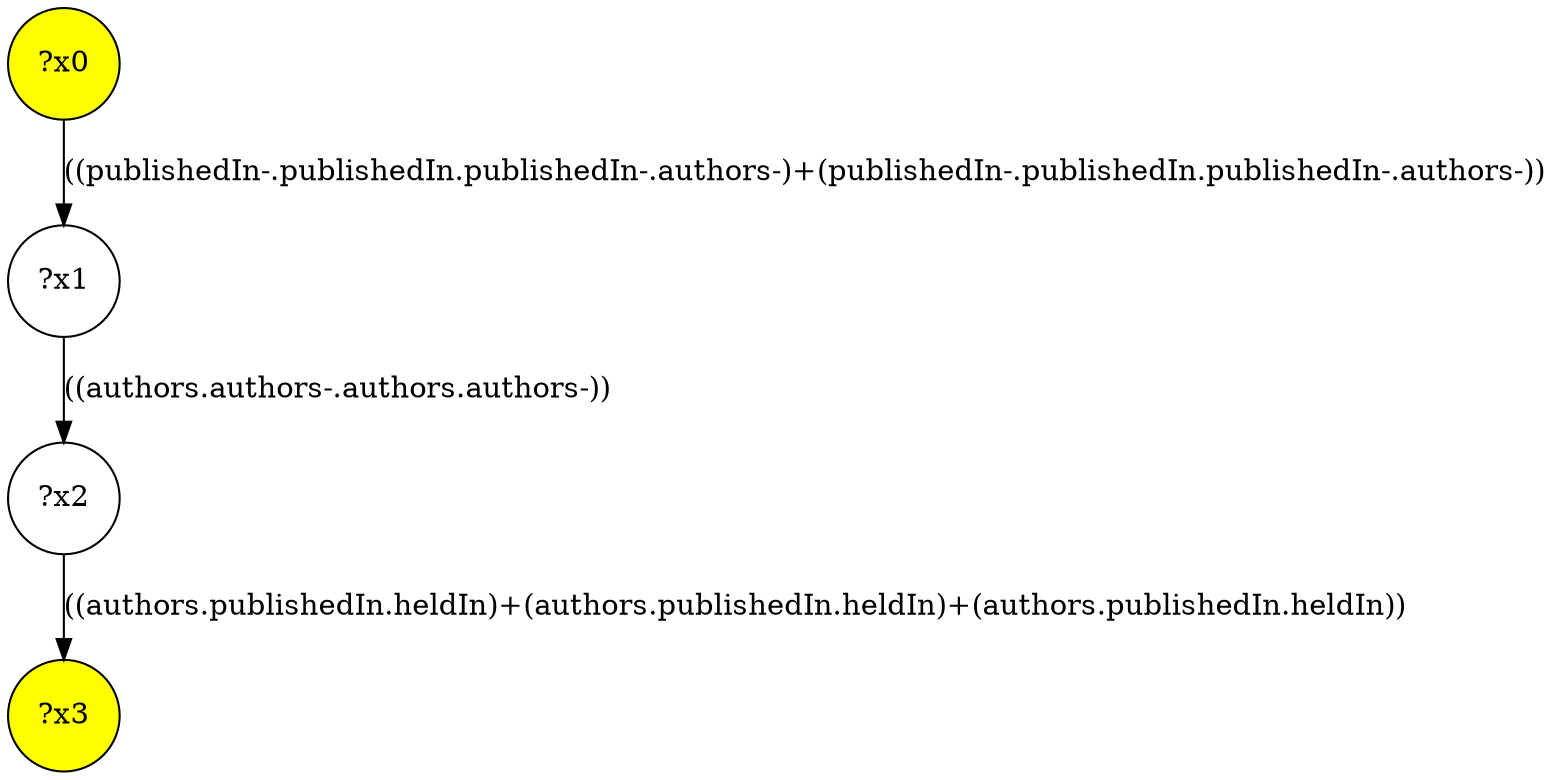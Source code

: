 digraph g {
	x0 [fillcolor="yellow", style="filled," shape=circle, label="?x0"];
	x3 [fillcolor="yellow", style="filled," shape=circle, label="?x3"];
	x1 [shape=circle, label="?x1"];
	x0 -> x1 [label="((publishedIn-.publishedIn.publishedIn-.authors-)+(publishedIn-.publishedIn.publishedIn-.authors-))"];
	x2 [shape=circle, label="?x2"];
	x1 -> x2 [label="((authors.authors-.authors.authors-))"];
	x2 -> x3 [label="((authors.publishedIn.heldIn)+(authors.publishedIn.heldIn)+(authors.publishedIn.heldIn))"];
}
